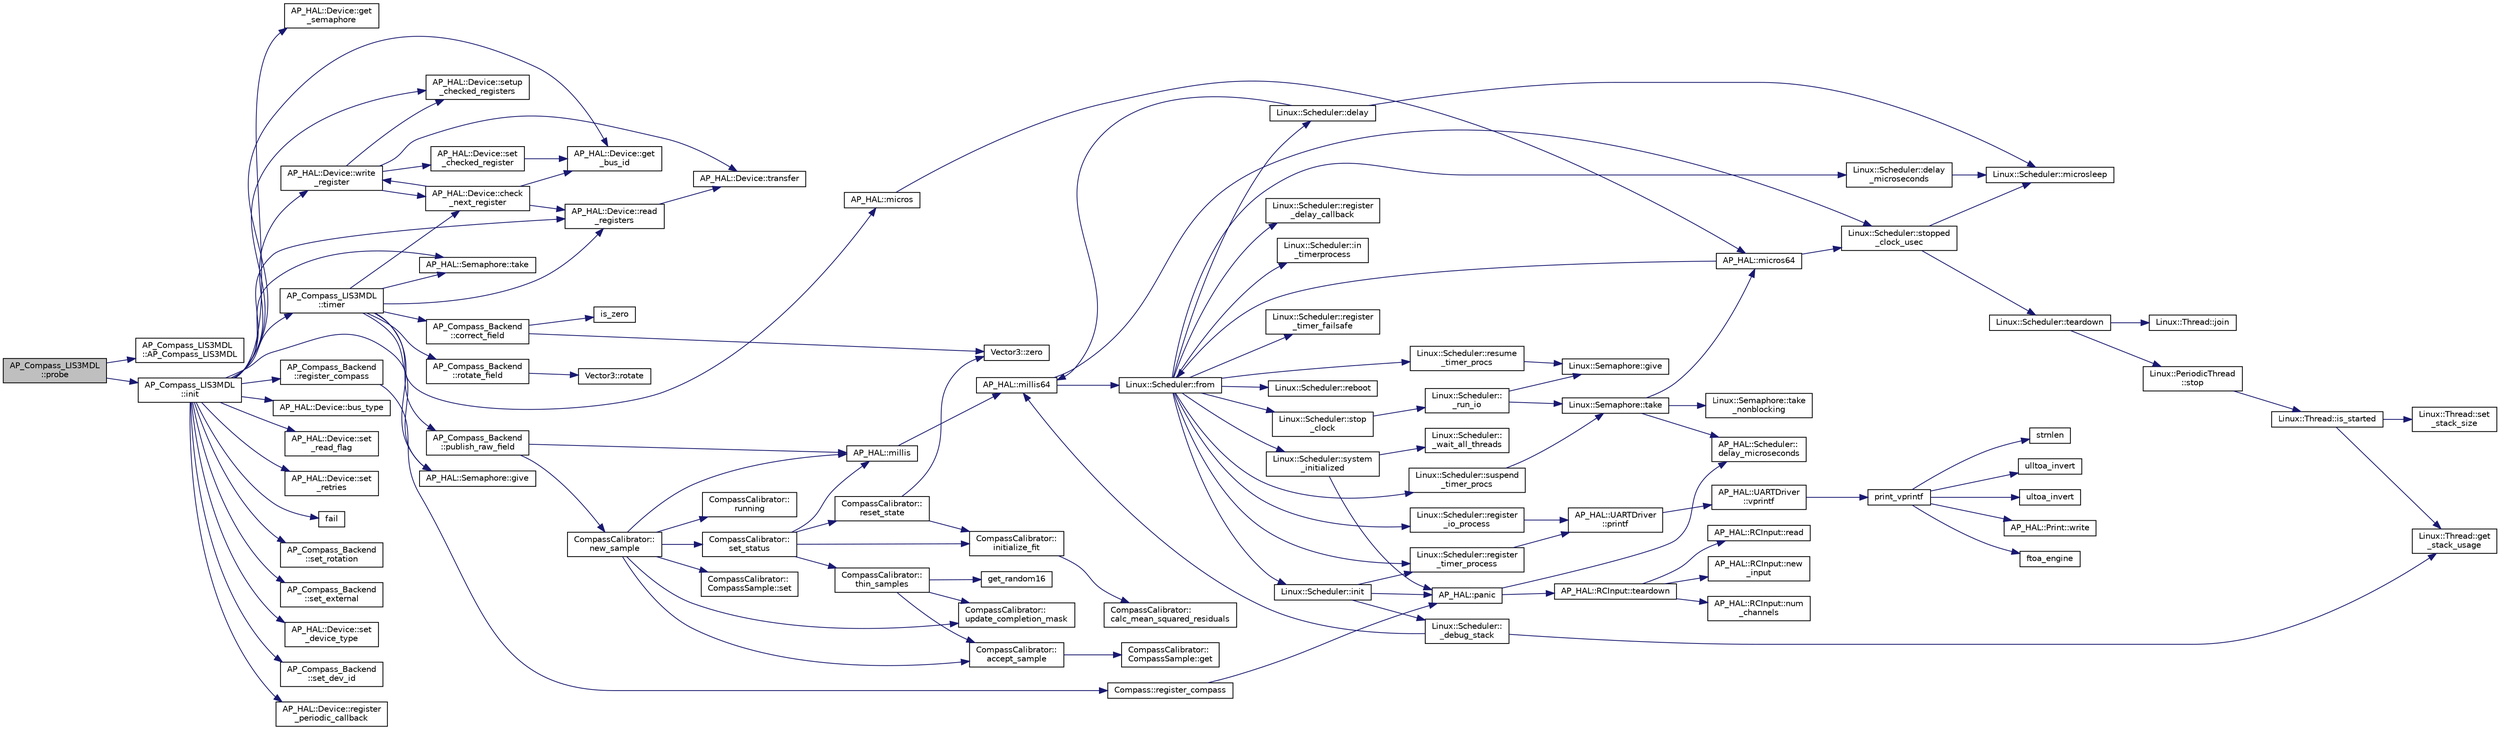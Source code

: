 digraph "AP_Compass_LIS3MDL::probe"
{
 // INTERACTIVE_SVG=YES
  edge [fontname="Helvetica",fontsize="10",labelfontname="Helvetica",labelfontsize="10"];
  node [fontname="Helvetica",fontsize="10",shape=record];
  rankdir="LR";
  Node1 [label="AP_Compass_LIS3MDL\l::probe",height=0.2,width=0.4,color="black", fillcolor="grey75", style="filled", fontcolor="black"];
  Node1 -> Node2 [color="midnightblue",fontsize="10",style="solid",fontname="Helvetica"];
  Node2 [label="AP_Compass_LIS3MDL\l::AP_Compass_LIS3MDL",height=0.2,width=0.4,color="black", fillcolor="white", style="filled",URL="$classAP__Compass__LIS3MDL.html#a1a431c74cbb1283efecc8fecb29efe7a"];
  Node1 -> Node3 [color="midnightblue",fontsize="10",style="solid",fontname="Helvetica"];
  Node3 [label="AP_Compass_LIS3MDL\l::init",height=0.2,width=0.4,color="black", fillcolor="white", style="filled",URL="$classAP__Compass__LIS3MDL.html#ae0f968aaaca6d635f4e815f7e3e81487"];
  Node3 -> Node4 [color="midnightblue",fontsize="10",style="solid",fontname="Helvetica"];
  Node4 [label="AP_HAL::Device::get\l_semaphore",height=0.2,width=0.4,color="black", fillcolor="white", style="filled",URL="$classAP__HAL_1_1Device.html#a9cfca3d6c720115b4c77b21b64a2b8af"];
  Node3 -> Node5 [color="midnightblue",fontsize="10",style="solid",fontname="Helvetica"];
  Node5 [label="AP_HAL::Semaphore::take",height=0.2,width=0.4,color="black", fillcolor="white", style="filled",URL="$classAP__HAL_1_1Semaphore.html#abd3a0affad8bb211981a979f30386589"];
  Node3 -> Node6 [color="midnightblue",fontsize="10",style="solid",fontname="Helvetica"];
  Node6 [label="AP_HAL::Device::bus_type",height=0.2,width=0.4,color="black", fillcolor="white", style="filled",URL="$classAP__HAL_1_1Device.html#a0e51c1247cf5f1ed2d689263d9c48eae"];
  Node3 -> Node7 [color="midnightblue",fontsize="10",style="solid",fontname="Helvetica"];
  Node7 [label="AP_HAL::Device::set\l_read_flag",height=0.2,width=0.4,color="black", fillcolor="white", style="filled",URL="$classAP__HAL_1_1Device.html#a6c8b7e6a3f0370d19a1c7868a36a5363"];
  Node3 -> Node8 [color="midnightblue",fontsize="10",style="solid",fontname="Helvetica"];
  Node8 [label="AP_HAL::Device::set\l_retries",height=0.2,width=0.4,color="black", fillcolor="white", style="filled",URL="$classAP__HAL_1_1Device.html#a871deca702e85b91191788a3415b50ca"];
  Node3 -> Node9 [color="midnightblue",fontsize="10",style="solid",fontname="Helvetica"];
  Node9 [label="AP_HAL::Device::read\l_registers",height=0.2,width=0.4,color="black", fillcolor="white", style="filled",URL="$classAP__HAL_1_1Device.html#a66215f964cfb5c7421effdb88a749550"];
  Node9 -> Node10 [color="midnightblue",fontsize="10",style="solid",fontname="Helvetica"];
  Node10 [label="AP_HAL::Device::transfer",height=0.2,width=0.4,color="black", fillcolor="white", style="filled",URL="$classAP__HAL_1_1Device.html#a2af24b5f93b678af718b65a606e538b0"];
  Node3 -> Node11 [color="midnightblue",fontsize="10",style="solid",fontname="Helvetica"];
  Node11 [label="fail",height=0.2,width=0.4,color="black", fillcolor="white", style="filled",URL="$eedump_8c.html#af09cfed2397fc1aeb1391db9b46ed605"];
  Node3 -> Node12 [color="midnightblue",fontsize="10",style="solid",fontname="Helvetica"];
  Node12 [label="AP_HAL::Device::setup\l_checked_registers",height=0.2,width=0.4,color="black", fillcolor="white", style="filled",URL="$classAP__HAL_1_1Device.html#a4bad879386bd93b7f2340bff1437d041"];
  Node3 -> Node13 [color="midnightblue",fontsize="10",style="solid",fontname="Helvetica"];
  Node13 [label="AP_HAL::Device::write\l_register",height=0.2,width=0.4,color="black", fillcolor="white", style="filled",URL="$classAP__HAL_1_1Device.html#a450d2427d58c09d75c8268f8b808c37b"];
  Node13 -> Node14 [color="midnightblue",fontsize="10",style="solid",fontname="Helvetica"];
  Node14 [label="AP_HAL::Device::set\l_checked_register",height=0.2,width=0.4,color="black", fillcolor="white", style="filled",URL="$classAP__HAL_1_1Device.html#a44b62acec2c1c5d8bf8b9c07f5fe7192"];
  Node14 -> Node15 [color="midnightblue",fontsize="10",style="solid",fontname="Helvetica"];
  Node15 [label="AP_HAL::Device::get\l_bus_id",height=0.2,width=0.4,color="black", fillcolor="white", style="filled",URL="$classAP__HAL_1_1Device.html#a682fd556614308cb02773e94ec8e4b26"];
  Node13 -> Node10 [color="midnightblue",fontsize="10",style="solid",fontname="Helvetica"];
  Node13 -> Node12 [color="midnightblue",fontsize="10",style="solid",fontname="Helvetica"];
  Node13 -> Node16 [color="midnightblue",fontsize="10",style="solid",fontname="Helvetica"];
  Node16 [label="AP_HAL::Device::check\l_next_register",height=0.2,width=0.4,color="black", fillcolor="white", style="filled",URL="$classAP__HAL_1_1Device.html#a81202d89062b62f93bf8d13fa30a86d0"];
  Node16 -> Node9 [color="midnightblue",fontsize="10",style="solid",fontname="Helvetica"];
  Node16 -> Node15 [color="midnightblue",fontsize="10",style="solid",fontname="Helvetica"];
  Node16 -> Node13 [color="midnightblue",fontsize="10",style="solid",fontname="Helvetica"];
  Node3 -> Node17 [color="midnightblue",fontsize="10",style="solid",fontname="Helvetica"];
  Node17 [label="AP_HAL::Semaphore::give",height=0.2,width=0.4,color="black", fillcolor="white", style="filled",URL="$classAP__HAL_1_1Semaphore.html#afcdbf03d5bea9d83037acc93bfaea7ce"];
  Node3 -> Node18 [color="midnightblue",fontsize="10",style="solid",fontname="Helvetica"];
  Node18 [label="AP_Compass_Backend\l::register_compass",height=0.2,width=0.4,color="black", fillcolor="white", style="filled",URL="$classAP__Compass__Backend.html#aee0aed3dcceb809b122d2a0784f44593"];
  Node18 -> Node19 [color="midnightblue",fontsize="10",style="solid",fontname="Helvetica"];
  Node19 [label="Compass::register_compass",height=0.2,width=0.4,color="black", fillcolor="white", style="filled",URL="$classCompass.html#af1b5ea3ff42b02e04526d4be361a1ca1"];
  Node19 -> Node20 [color="midnightblue",fontsize="10",style="solid",fontname="Helvetica"];
  Node20 [label="AP_HAL::panic",height=0.2,width=0.4,color="black", fillcolor="white", style="filled",URL="$namespaceAP__HAL.html#a71832f03d849a0c088f04fc98d3c8143"];
  Node20 -> Node21 [color="midnightblue",fontsize="10",style="solid",fontname="Helvetica"];
  Node21 [label="AP_HAL::RCInput::teardown",height=0.2,width=0.4,color="black", fillcolor="white", style="filled",URL="$classAP__HAL_1_1RCInput.html#a2bea13d38f2b9ae8bf5193a3a69f0a31"];
  Node21 -> Node22 [color="midnightblue",fontsize="10",style="solid",fontname="Helvetica"];
  Node22 [label="AP_HAL::RCInput::new\l_input",height=0.2,width=0.4,color="black", fillcolor="white", style="filled",URL="$classAP__HAL_1_1RCInput.html#aee1fade33080edef83dd7db0fad0f7da"];
  Node21 -> Node23 [color="midnightblue",fontsize="10",style="solid",fontname="Helvetica"];
  Node23 [label="AP_HAL::RCInput::num\l_channels",height=0.2,width=0.4,color="black", fillcolor="white", style="filled",URL="$classAP__HAL_1_1RCInput.html#ae55f959c6115c1f41783af3a2b6c4fcd"];
  Node21 -> Node24 [color="midnightblue",fontsize="10",style="solid",fontname="Helvetica"];
  Node24 [label="AP_HAL::RCInput::read",height=0.2,width=0.4,color="black", fillcolor="white", style="filled",URL="$classAP__HAL_1_1RCInput.html#a078fd7e6d2e6a899009ec674a8e03498"];
  Node20 -> Node25 [color="midnightblue",fontsize="10",style="solid",fontname="Helvetica"];
  Node25 [label="AP_HAL::Scheduler::\ldelay_microseconds",height=0.2,width=0.4,color="black", fillcolor="white", style="filled",URL="$classAP__HAL_1_1Scheduler.html#a78c4f1b1f192ac1c99544b6cc8f099b0"];
  Node3 -> Node15 [color="midnightblue",fontsize="10",style="solid",fontname="Helvetica"];
  Node3 -> Node26 [color="midnightblue",fontsize="10",style="solid",fontname="Helvetica"];
  Node26 [label="AP_Compass_Backend\l::set_rotation",height=0.2,width=0.4,color="black", fillcolor="white", style="filled",URL="$classAP__Compass__Backend.html#add649dcd93e0815716ab1c8ab9c23c41"];
  Node3 -> Node27 [color="midnightblue",fontsize="10",style="solid",fontname="Helvetica"];
  Node27 [label="AP_Compass_Backend\l::set_external",height=0.2,width=0.4,color="black", fillcolor="white", style="filled",URL="$classAP__Compass__Backend.html#a4c240d26d00dd5888fef16c22f1252c8"];
  Node3 -> Node28 [color="midnightblue",fontsize="10",style="solid",fontname="Helvetica"];
  Node28 [label="AP_HAL::Device::set\l_device_type",height=0.2,width=0.4,color="black", fillcolor="white", style="filled",URL="$classAP__HAL_1_1Device.html#abfaea61b5effc35f48d6b30e1e995ea9"];
  Node3 -> Node29 [color="midnightblue",fontsize="10",style="solid",fontname="Helvetica"];
  Node29 [label="AP_Compass_Backend\l::set_dev_id",height=0.2,width=0.4,color="black", fillcolor="white", style="filled",URL="$classAP__Compass__Backend.html#a81a8f162131d1cd7a54d9fe52448d31f"];
  Node3 -> Node30 [color="midnightblue",fontsize="10",style="solid",fontname="Helvetica"];
  Node30 [label="AP_HAL::Device::register\l_periodic_callback",height=0.2,width=0.4,color="black", fillcolor="white", style="filled",URL="$classAP__HAL_1_1Device.html#ab516a6ba589841ce07a5cc4ef599ac62"];
  Node3 -> Node31 [color="midnightblue",fontsize="10",style="solid",fontname="Helvetica"];
  Node31 [label="AP_Compass_LIS3MDL\l::timer",height=0.2,width=0.4,color="black", fillcolor="white", style="filled",URL="$classAP__Compass__LIS3MDL.html#af4afe8219a9949b452417d5fd87e8c04"];
  Node31 -> Node9 [color="midnightblue",fontsize="10",style="solid",fontname="Helvetica"];
  Node31 -> Node32 [color="midnightblue",fontsize="10",style="solid",fontname="Helvetica"];
  Node32 [label="AP_Compass_Backend\l::rotate_field",height=0.2,width=0.4,color="black", fillcolor="white", style="filled",URL="$classAP__Compass__Backend.html#aeb969f8d3b9e2baf54606f4dcc453821"];
  Node32 -> Node33 [color="midnightblue",fontsize="10",style="solid",fontname="Helvetica"];
  Node33 [label="Vector3::rotate",height=0.2,width=0.4,color="black", fillcolor="white", style="filled",URL="$classVector3.html#a53d5701ae2db9492944550927279b7b8"];
  Node31 -> Node34 [color="midnightblue",fontsize="10",style="solid",fontname="Helvetica"];
  Node34 [label="AP_Compass_Backend\l::publish_raw_field",height=0.2,width=0.4,color="black", fillcolor="white", style="filled",URL="$classAP__Compass__Backend.html#ab7b0a43b8bfefe376092c2733bd69e4d"];
  Node34 -> Node35 [color="midnightblue",fontsize="10",style="solid",fontname="Helvetica"];
  Node35 [label="AP_HAL::millis",height=0.2,width=0.4,color="black", fillcolor="white", style="filled",URL="$namespaceAP__HAL.html#a77dffbb18891996280308e21316ec186"];
  Node35 -> Node36 [color="midnightblue",fontsize="10",style="solid",fontname="Helvetica"];
  Node36 [label="AP_HAL::millis64",height=0.2,width=0.4,color="black", fillcolor="white", style="filled",URL="$namespaceAP__HAL.html#a59336c5fceaf28a76d1df1581a87a25d"];
  Node36 -> Node37 [color="midnightblue",fontsize="10",style="solid",fontname="Helvetica"];
  Node37 [label="Linux::Scheduler::from",height=0.2,width=0.4,color="black", fillcolor="white", style="filled",URL="$classLinux_1_1Scheduler.html#a53ecaae0fdc72f85bd57c4b0cff93653"];
  Node37 -> Node38 [color="midnightblue",fontsize="10",style="solid",fontname="Helvetica"];
  Node38 [label="Linux::Scheduler::init",height=0.2,width=0.4,color="black", fillcolor="white", style="filled",URL="$classLinux_1_1Scheduler.html#a3d77c332e051c28c83fb07757e7100bd"];
  Node38 -> Node20 [color="midnightblue",fontsize="10",style="solid",fontname="Helvetica"];
  Node38 -> Node39 [color="midnightblue",fontsize="10",style="solid",fontname="Helvetica"];
  Node39 [label="Linux::Scheduler::register\l_timer_process",height=0.2,width=0.4,color="black", fillcolor="white", style="filled",URL="$classLinux_1_1Scheduler.html#a02a34a123dfebaf360f7010745e1e646"];
  Node39 -> Node40 [color="midnightblue",fontsize="10",style="solid",fontname="Helvetica"];
  Node40 [label="AP_HAL::UARTDriver\l::printf",height=0.2,width=0.4,color="black", fillcolor="white", style="filled",URL="$classAP__HAL_1_1UARTDriver.html#a6ceedc792594e59fc7d80b39a435f027"];
  Node40 -> Node41 [color="midnightblue",fontsize="10",style="solid",fontname="Helvetica"];
  Node41 [label="AP_HAL::UARTDriver\l::vprintf",height=0.2,width=0.4,color="black", fillcolor="white", style="filled",URL="$classAP__HAL_1_1UARTDriver.html#aa8abfb6d6641299472c29ac1edde559f"];
  Node41 -> Node42 [color="midnightblue",fontsize="10",style="solid",fontname="Helvetica"];
  Node42 [label="print_vprintf",height=0.2,width=0.4,color="black", fillcolor="white", style="filled",URL="$print__vprintf_8cpp.html#a1534eaeab54696df96975b56d9f49212"];
  Node42 -> Node43 [color="midnightblue",fontsize="10",style="solid",fontname="Helvetica"];
  Node43 [label="AP_HAL::Print::write",height=0.2,width=0.4,color="black", fillcolor="white", style="filled",URL="$classAP__HAL_1_1Print.html#acc65391952a43334f8f5c9bef341f501"];
  Node42 -> Node44 [color="midnightblue",fontsize="10",style="solid",fontname="Helvetica"];
  Node44 [label="ftoa_engine",height=0.2,width=0.4,color="black", fillcolor="white", style="filled",URL="$ftoa__engine_8cpp.html#a1c28234da8f20b43c85890d4bb452947"];
  Node42 -> Node45 [color="midnightblue",fontsize="10",style="solid",fontname="Helvetica"];
  Node45 [label="strnlen",height=0.2,width=0.4,color="black", fillcolor="white", style="filled",URL="$replace_8cpp.html#a880bcc7b85a09e6254691bebd5344b51"];
  Node42 -> Node46 [color="midnightblue",fontsize="10",style="solid",fontname="Helvetica"];
  Node46 [label="ulltoa_invert",height=0.2,width=0.4,color="black", fillcolor="white", style="filled",URL="$utoa__invert_8cpp.html#a34926f552460b47c414ec4d83b32815c"];
  Node42 -> Node47 [color="midnightblue",fontsize="10",style="solid",fontname="Helvetica"];
  Node47 [label="ultoa_invert",height=0.2,width=0.4,color="black", fillcolor="white", style="filled",URL="$utoa__invert_8cpp.html#a5d99bba8e697c1e11da489d88fca8559"];
  Node38 -> Node48 [color="midnightblue",fontsize="10",style="solid",fontname="Helvetica"];
  Node48 [label="Linux::Scheduler::\l_debug_stack",height=0.2,width=0.4,color="black", fillcolor="white", style="filled",URL="$classLinux_1_1Scheduler.html#a163eb7b285c95b1b1d036fc61d723910"];
  Node48 -> Node36 [color="midnightblue",fontsize="10",style="solid",fontname="Helvetica"];
  Node48 -> Node49 [color="midnightblue",fontsize="10",style="solid",fontname="Helvetica"];
  Node49 [label="Linux::Thread::get\l_stack_usage",height=0.2,width=0.4,color="black", fillcolor="white", style="filled",URL="$classLinux_1_1Thread.html#a6884970a0811ae21953c57fb98aa6e96"];
  Node37 -> Node50 [color="midnightblue",fontsize="10",style="solid",fontname="Helvetica"];
  Node50 [label="Linux::Scheduler::delay",height=0.2,width=0.4,color="black", fillcolor="white", style="filled",URL="$classLinux_1_1Scheduler.html#a14f3239ecbb9889823b20dc9de655c2f"];
  Node50 -> Node36 [color="midnightblue",fontsize="10",style="solid",fontname="Helvetica"];
  Node50 -> Node51 [color="midnightblue",fontsize="10",style="solid",fontname="Helvetica"];
  Node51 [label="Linux::Scheduler::microsleep",height=0.2,width=0.4,color="black", fillcolor="white", style="filled",URL="$classLinux_1_1Scheduler.html#a647872aff158b510c56862f51f951538"];
  Node37 -> Node52 [color="midnightblue",fontsize="10",style="solid",fontname="Helvetica"];
  Node52 [label="Linux::Scheduler::delay\l_microseconds",height=0.2,width=0.4,color="black", fillcolor="white", style="filled",URL="$classLinux_1_1Scheduler.html#a4cffd5bcba0175bf49c7aa75ff3bf09a"];
  Node52 -> Node51 [color="midnightblue",fontsize="10",style="solid",fontname="Helvetica"];
  Node37 -> Node53 [color="midnightblue",fontsize="10",style="solid",fontname="Helvetica"];
  Node53 [label="Linux::Scheduler::register\l_delay_callback",height=0.2,width=0.4,color="black", fillcolor="white", style="filled",URL="$classLinux_1_1Scheduler.html#a5cb50b637d5fd3e5f9220bc23db0fb3f"];
  Node37 -> Node39 [color="midnightblue",fontsize="10",style="solid",fontname="Helvetica"];
  Node37 -> Node54 [color="midnightblue",fontsize="10",style="solid",fontname="Helvetica"];
  Node54 [label="Linux::Scheduler::register\l_io_process",height=0.2,width=0.4,color="black", fillcolor="white", style="filled",URL="$classLinux_1_1Scheduler.html#aa2be97cb8686d72cc322fb38f69a940c"];
  Node54 -> Node40 [color="midnightblue",fontsize="10",style="solid",fontname="Helvetica"];
  Node37 -> Node55 [color="midnightblue",fontsize="10",style="solid",fontname="Helvetica"];
  Node55 [label="Linux::Scheduler::suspend\l_timer_procs",height=0.2,width=0.4,color="black", fillcolor="white", style="filled",URL="$classLinux_1_1Scheduler.html#abba967d02c28cb0b16a7cebbff9bc6d6"];
  Node55 -> Node56 [color="midnightblue",fontsize="10",style="solid",fontname="Helvetica"];
  Node56 [label="Linux::Semaphore::take",height=0.2,width=0.4,color="black", fillcolor="white", style="filled",URL="$classLinux_1_1Semaphore.html#afc4c8706abb7e68aa4001ea372dc614e"];
  Node56 -> Node57 [color="midnightblue",fontsize="10",style="solid",fontname="Helvetica"];
  Node57 [label="Linux::Semaphore::take\l_nonblocking",height=0.2,width=0.4,color="black", fillcolor="white", style="filled",URL="$classLinux_1_1Semaphore.html#a561b4f40f3a76335f1a686c2aed526f9"];
  Node56 -> Node58 [color="midnightblue",fontsize="10",style="solid",fontname="Helvetica"];
  Node58 [label="AP_HAL::micros64",height=0.2,width=0.4,color="black", fillcolor="white", style="filled",URL="$namespaceAP__HAL.html#a7aa0ce7625c9680e30ff4a99940907a5"];
  Node58 -> Node37 [color="midnightblue",fontsize="10",style="solid",fontname="Helvetica"];
  Node58 -> Node59 [color="midnightblue",fontsize="10",style="solid",fontname="Helvetica"];
  Node59 [label="Linux::Scheduler::stopped\l_clock_usec",height=0.2,width=0.4,color="black", fillcolor="white", style="filled",URL="$classLinux_1_1Scheduler.html#a682b4c34f330f66db5ab4aa5d96e13f9"];
  Node59 -> Node51 [color="midnightblue",fontsize="10",style="solid",fontname="Helvetica"];
  Node59 -> Node60 [color="midnightblue",fontsize="10",style="solid",fontname="Helvetica"];
  Node60 [label="Linux::Scheduler::teardown",height=0.2,width=0.4,color="black", fillcolor="white", style="filled",URL="$classLinux_1_1Scheduler.html#ab373a83d818679432520ea881044b2a7"];
  Node60 -> Node61 [color="midnightblue",fontsize="10",style="solid",fontname="Helvetica"];
  Node61 [label="Linux::PeriodicThread\l::stop",height=0.2,width=0.4,color="black", fillcolor="white", style="filled",URL="$classLinux_1_1PeriodicThread.html#a136aaf6e713f63b246fc4a2905e6e9a1"];
  Node61 -> Node62 [color="midnightblue",fontsize="10",style="solid",fontname="Helvetica"];
  Node62 [label="Linux::Thread::is_started",height=0.2,width=0.4,color="black", fillcolor="white", style="filled",URL="$classLinux_1_1Thread.html#a240d7b48a9a8eb43638f67295a1819e5"];
  Node62 -> Node49 [color="midnightblue",fontsize="10",style="solid",fontname="Helvetica"];
  Node62 -> Node63 [color="midnightblue",fontsize="10",style="solid",fontname="Helvetica"];
  Node63 [label="Linux::Thread::set\l_stack_size",height=0.2,width=0.4,color="black", fillcolor="white", style="filled",URL="$classLinux_1_1Thread.html#a8d3282b714faaf68eae534e9276419f0"];
  Node60 -> Node64 [color="midnightblue",fontsize="10",style="solid",fontname="Helvetica"];
  Node64 [label="Linux::Thread::join",height=0.2,width=0.4,color="black", fillcolor="white", style="filled",URL="$classLinux_1_1Thread.html#a32b7d184279634922e2f3b23b584fbcd"];
  Node56 -> Node25 [color="midnightblue",fontsize="10",style="solid",fontname="Helvetica"];
  Node37 -> Node65 [color="midnightblue",fontsize="10",style="solid",fontname="Helvetica"];
  Node65 [label="Linux::Scheduler::resume\l_timer_procs",height=0.2,width=0.4,color="black", fillcolor="white", style="filled",URL="$classLinux_1_1Scheduler.html#aee4e701b92cb4721c4de1bfcdcded70c"];
  Node65 -> Node66 [color="midnightblue",fontsize="10",style="solid",fontname="Helvetica"];
  Node66 [label="Linux::Semaphore::give",height=0.2,width=0.4,color="black", fillcolor="white", style="filled",URL="$classLinux_1_1Semaphore.html#a216f91636f64b57b59d43ef64af91624"];
  Node37 -> Node67 [color="midnightblue",fontsize="10",style="solid",fontname="Helvetica"];
  Node67 [label="Linux::Scheduler::in\l_timerprocess",height=0.2,width=0.4,color="black", fillcolor="white", style="filled",URL="$classLinux_1_1Scheduler.html#af23753e7c6bfa97553db215a64235455"];
  Node37 -> Node68 [color="midnightblue",fontsize="10",style="solid",fontname="Helvetica"];
  Node68 [label="Linux::Scheduler::register\l_timer_failsafe",height=0.2,width=0.4,color="black", fillcolor="white", style="filled",URL="$classLinux_1_1Scheduler.html#ac193459e3575c7a0588fdc72250c2044"];
  Node37 -> Node69 [color="midnightblue",fontsize="10",style="solid",fontname="Helvetica"];
  Node69 [label="Linux::Scheduler::system\l_initialized",height=0.2,width=0.4,color="black", fillcolor="white", style="filled",URL="$classLinux_1_1Scheduler.html#ad6070a7ee637adf5101b1e6b6efbf8f6"];
  Node69 -> Node20 [color="midnightblue",fontsize="10",style="solid",fontname="Helvetica"];
  Node69 -> Node70 [color="midnightblue",fontsize="10",style="solid",fontname="Helvetica"];
  Node70 [label="Linux::Scheduler::\l_wait_all_threads",height=0.2,width=0.4,color="black", fillcolor="white", style="filled",URL="$classLinux_1_1Scheduler.html#ac52c8da3f1f4fd79c50bd64379daf399"];
  Node37 -> Node71 [color="midnightblue",fontsize="10",style="solid",fontname="Helvetica"];
  Node71 [label="Linux::Scheduler::reboot",height=0.2,width=0.4,color="black", fillcolor="white", style="filled",URL="$classLinux_1_1Scheduler.html#ae72cfa66c849ffd882ef518c35c71e69"];
  Node37 -> Node72 [color="midnightblue",fontsize="10",style="solid",fontname="Helvetica"];
  Node72 [label="Linux::Scheduler::stop\l_clock",height=0.2,width=0.4,color="black", fillcolor="white", style="filled",URL="$classLinux_1_1Scheduler.html#a392aebafcdfe9a812e4db4b7a9dcce9c"];
  Node72 -> Node73 [color="midnightblue",fontsize="10",style="solid",fontname="Helvetica"];
  Node73 [label="Linux::Scheduler::\l_run_io",height=0.2,width=0.4,color="black", fillcolor="white", style="filled",URL="$classLinux_1_1Scheduler.html#a70b024d7d0886bf47b46cc3ee310d638"];
  Node73 -> Node56 [color="midnightblue",fontsize="10",style="solid",fontname="Helvetica"];
  Node73 -> Node66 [color="midnightblue",fontsize="10",style="solid",fontname="Helvetica"];
  Node36 -> Node59 [color="midnightblue",fontsize="10",style="solid",fontname="Helvetica"];
  Node34 -> Node74 [color="midnightblue",fontsize="10",style="solid",fontname="Helvetica"];
  Node74 [label="CompassCalibrator::\lnew_sample",height=0.2,width=0.4,color="black", fillcolor="white", style="filled",URL="$classCompassCalibrator.html#a6c7c445f97797add8279be5f7c2e112b"];
  Node74 -> Node35 [color="midnightblue",fontsize="10",style="solid",fontname="Helvetica"];
  Node74 -> Node75 [color="midnightblue",fontsize="10",style="solid",fontname="Helvetica"];
  Node75 [label="CompassCalibrator::\lset_status",height=0.2,width=0.4,color="black", fillcolor="white", style="filled",URL="$classCompassCalibrator.html#aeee363c33562bb3a47693073c6a568e5"];
  Node75 -> Node76 [color="midnightblue",fontsize="10",style="solid",fontname="Helvetica"];
  Node76 [label="CompassCalibrator::\lreset_state",height=0.2,width=0.4,color="black", fillcolor="white", style="filled",URL="$classCompassCalibrator.html#afe46e9f795a06855adf4ae32b01da5b1"];
  Node76 -> Node77 [color="midnightblue",fontsize="10",style="solid",fontname="Helvetica"];
  Node77 [label="Vector3::zero",height=0.2,width=0.4,color="black", fillcolor="white", style="filled",URL="$classVector3.html#adf1769d5ee5df2f8585df2f540fa5efe"];
  Node76 -> Node78 [color="midnightblue",fontsize="10",style="solid",fontname="Helvetica"];
  Node78 [label="CompassCalibrator::\linitialize_fit",height=0.2,width=0.4,color="black", fillcolor="white", style="filled",URL="$classCompassCalibrator.html#a4c0461903e1830066d9f005bac85a389"];
  Node78 -> Node79 [color="midnightblue",fontsize="10",style="solid",fontname="Helvetica"];
  Node79 [label="CompassCalibrator::\lcalc_mean_squared_residuals",height=0.2,width=0.4,color="black", fillcolor="white", style="filled",URL="$classCompassCalibrator.html#a7d57ef4510c26724890f4f820bf2d160"];
  Node75 -> Node35 [color="midnightblue",fontsize="10",style="solid",fontname="Helvetica"];
  Node75 -> Node78 [color="midnightblue",fontsize="10",style="solid",fontname="Helvetica"];
  Node75 -> Node80 [color="midnightblue",fontsize="10",style="solid",fontname="Helvetica"];
  Node80 [label="CompassCalibrator::\lthin_samples",height=0.2,width=0.4,color="black", fillcolor="white", style="filled",URL="$classCompassCalibrator.html#abd6b22cb6f201e16c77ddbf49a90ccd5"];
  Node80 -> Node81 [color="midnightblue",fontsize="10",style="solid",fontname="Helvetica"];
  Node81 [label="get_random16",height=0.2,width=0.4,color="black", fillcolor="white", style="filled",URL="$AP__Math_8cpp.html#a587a30a56f2ab102c7b42f89e4770530"];
  Node80 -> Node82 [color="midnightblue",fontsize="10",style="solid",fontname="Helvetica"];
  Node82 [label="CompassCalibrator::\laccept_sample",height=0.2,width=0.4,color="black", fillcolor="white", style="filled",URL="$classCompassCalibrator.html#a9a22a17905205cc721ba8b36a203057c"];
  Node82 -> Node83 [color="midnightblue",fontsize="10",style="solid",fontname="Helvetica"];
  Node83 [label="CompassCalibrator::\lCompassSample::get",height=0.2,width=0.4,color="black", fillcolor="white", style="filled",URL="$classCompassCalibrator_1_1CompassSample.html#aa15059b264357a9920251a7c0c7c251a"];
  Node80 -> Node84 [color="midnightblue",fontsize="10",style="solid",fontname="Helvetica"];
  Node84 [label="CompassCalibrator::\lupdate_completion_mask",height=0.2,width=0.4,color="black", fillcolor="white", style="filled",URL="$classCompassCalibrator.html#a8e61db1dbc134aa02d256460ae370770"];
  Node74 -> Node85 [color="midnightblue",fontsize="10",style="solid",fontname="Helvetica"];
  Node85 [label="CompassCalibrator::\lrunning",height=0.2,width=0.4,color="black", fillcolor="white", style="filled",URL="$classCompassCalibrator.html#a439e8c7f72e9f6e2fe66b93d755bc9f7"];
  Node74 -> Node82 [color="midnightblue",fontsize="10",style="solid",fontname="Helvetica"];
  Node74 -> Node84 [color="midnightblue",fontsize="10",style="solid",fontname="Helvetica"];
  Node74 -> Node86 [color="midnightblue",fontsize="10",style="solid",fontname="Helvetica"];
  Node86 [label="CompassCalibrator::\lCompassSample::set",height=0.2,width=0.4,color="black", fillcolor="white", style="filled",URL="$classCompassCalibrator_1_1CompassSample.html#aecc1c9d7b621e86edc28e978bed858ab"];
  Node31 -> Node87 [color="midnightblue",fontsize="10",style="solid",fontname="Helvetica"];
  Node87 [label="AP_HAL::micros",height=0.2,width=0.4,color="black", fillcolor="white", style="filled",URL="$namespaceAP__HAL.html#a8293355e35887733b1fd151aef08a787"];
  Node87 -> Node58 [color="midnightblue",fontsize="10",style="solid",fontname="Helvetica"];
  Node31 -> Node88 [color="midnightblue",fontsize="10",style="solid",fontname="Helvetica"];
  Node88 [label="AP_Compass_Backend\l::correct_field",height=0.2,width=0.4,color="black", fillcolor="white", style="filled",URL="$classAP__Compass__Backend.html#a92da085c367cf2a95ca9b52cc5cb65ce"];
  Node88 -> Node89 [color="midnightblue",fontsize="10",style="solid",fontname="Helvetica"];
  Node89 [label="is_zero",height=0.2,width=0.4,color="black", fillcolor="white", style="filled",URL="$AP__Math_8h.html#a2a12cce483e9b870da70d30406d82c60"];
  Node88 -> Node77 [color="midnightblue",fontsize="10",style="solid",fontname="Helvetica"];
  Node31 -> Node5 [color="midnightblue",fontsize="10",style="solid",fontname="Helvetica"];
  Node31 -> Node17 [color="midnightblue",fontsize="10",style="solid",fontname="Helvetica"];
  Node31 -> Node16 [color="midnightblue",fontsize="10",style="solid",fontname="Helvetica"];
}
